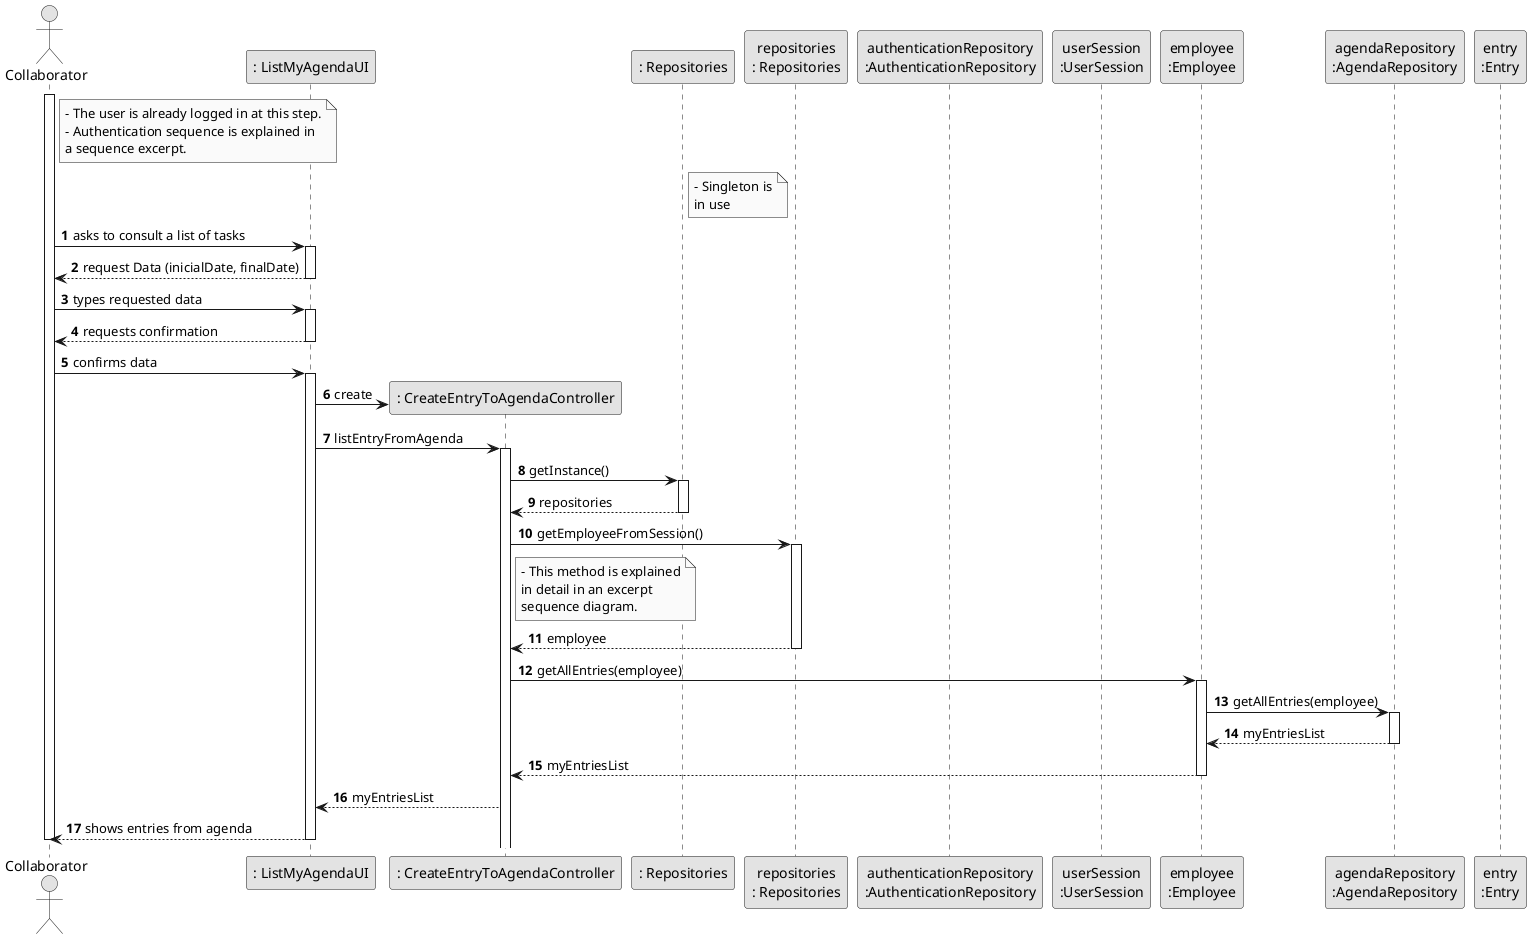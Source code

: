 @startuml
skinparam monochrome true
skinparam packageStyle rectangle
skinparam shadowing false

autonumber

'hide footbox

actor "Collaborator" as COLLAB
participant ": ListMyAgendaUI" as UI
participant ": CreateEntryToAgendaController" as CTRL
participant ": Repositories" as ORG_SINGLETON
participant "repositories\n: Repositories" as ORG_INSTANCE
participant "authenticationRepository\n:AuthenticationRepository" as AUTH_REPO
participant "userSession\n:UserSession" as USR_SESSION
participant "employee\n:Employee" as EMPLOYEE
participant "agendaRepository\n:AgendaRepository" as AGENDA_REPO_INSTANCE
participant "entry\n:Entry" as ENTRY


note right of COLLAB
    - The user is already logged in at this step.
    - Authentication sequence is explained in
    a sequence excerpt.
end note

note right of ORG_SINGLETON
    - Singleton is
    in use
end note


activate COLLAB

        COLLAB -> UI : asks to consult a list of tasks

        activate UI


              UI --> COLLAB : request Data (inicialDate, finalDate)

        deactivate UI

        COLLAB -> UI : types requested data

            activate UI

                UI --> COLLAB : requests confirmation
            deactivate UI

            COLLAB -> UI : confirms data


        activate UI

            'create CTRL
            UI -> CTRL** : create

            UI -> CTRL : listEntryFromAgenda

            activate CTRL

                CTRL -> ORG_SINGLETON : getInstance()

                    activate ORG_SINGLETON

                    ORG_SINGLETON --> CTRL : repositories

                deactivate ORG_SINGLETON

                CTRL -> ORG_INSTANCE : getEmployeeFromSession()

                    note right of CTRL
                        - This method is explained
                        in detail in an excerpt
                        sequence diagram.
                    end note

                    activate ORG_INSTANCE

                    ORG_INSTANCE --> CTRL : employee

                    deactivate ORG_INSTANCE

                        CTRL -> EMPLOYEE : getAllEntries(employee)

                        activate EMPLOYEE

                        EMPLOYEE -> AGENDA_REPO_INSTANCE : getAllEntries(employee)

                            activate AGENDA_REPO_INSTANCE

                            AGENDA_REPO_INSTANCE --> EMPLOYEE : myEntriesList

                        deactivate AGENDA_REPO_INSTANCE

                        EMPLOYEE --> CTRL : myEntriesList

                    deactivate EMPLOYEE

                deactivate ORG_INSTANCE

            CTRL --> UI : myEntriesList

        UI --> COLLAB : shows entries from agenda

        deactivate UI

deactivate COLLAB

@enduml

@startuml
skinparam monochrome true
skinparam packageStyle rectangle
skinparam shadowing false

autonumber

'hide footbox

actor "Collaborator" as COLLAB
participant ": ListMyAgendaUI" as UI
participant ": CreateEntryToAgendaController" as CTRL
participant ": Repositories" as ORG_SINGLETON
participant "repositories\n: Repositories" as ORG_INSTANCE
participant "authenticationRepository\n:AuthenticationRepository" as AUTH_REPO
participant "userSession\n:UserSession" as USR_SESSION
participant "employee\n:Employee" as EMPLOYEE
participant "agendaRepository\n:AgendaRepository" as AGENDA_REPO_INSTANCE
participant "entry\n:Entry" as ENTRY


note right of COLLAB
    - The user is already logged in at this step.
    - Authentication sequence is explained in
    a sequence excerpt.
end note

note right of ORG_SINGLETON
    - Singleton is
    in use
end note


activate COLLAB

        COLLAB -> UI : asks to consult a list of tasks assigned to me

        activate UI

            'create CTRL
            UI -> CTRL** : create

            UI -> CTRL : listEntryFromAgenda

            activate CTRL

                CTRL -> ORG_SINGLETON : getInstance()

                activate ORG_SINGLETON

                    ORG_SINGLETON --> CTRL : repositories

                deactivate ORG_SINGLETON

                CTRL -> ORG_INSTANCE : getEmployeeFromSession()

                    note right of CTRL
                        - This method is explained
                        in detail in an excerpt
                        sequence diagram.
                    end note

                    activate ORG_INSTANCE

                    ORG_INSTANCE --> CTRL : employee

                deactivate ORG_INSTANCE

                CTRL --> UI : request Data

            deactivate CTRL

            UI --> COLLAB : request Data (inicialDate, finalDate)

        deactivate UI

        COLLAB -> UI : types requested data

        activate UI

            UI --> COLLAB : requests confirmation

        deactivate UI

        COLLAB -> UI : confirms data and request list

        activate UI

            UI -> CTRL : getAllEntries(employee)

            activate CTRL

                CTRL -> EMPLOYEE : getAllEntries(employee)

                activate EMPLOYEE

                    EMPLOYEE -> AGENDA_REPO_INSTANCE : getAllEntries(employee)

                    activate AGENDA_REPO_INSTANCE

                        AGENDA_REPO_INSTANCE --> EMPLOYEE : myEntriesList

                    deactivate AGENDA_REPO_INSTANCE

                    EMPLOYEE --> CTRL : myEntriesList

                deactivate EMPLOYEE

            deactivate ORG_INSTANCE

            CTRL --> UI : myEntriesList

        deactivate CTRL

        UI --> COLLAB : shows entries from agenda

        deactivate UI

deactivate COLLAB

@enduml